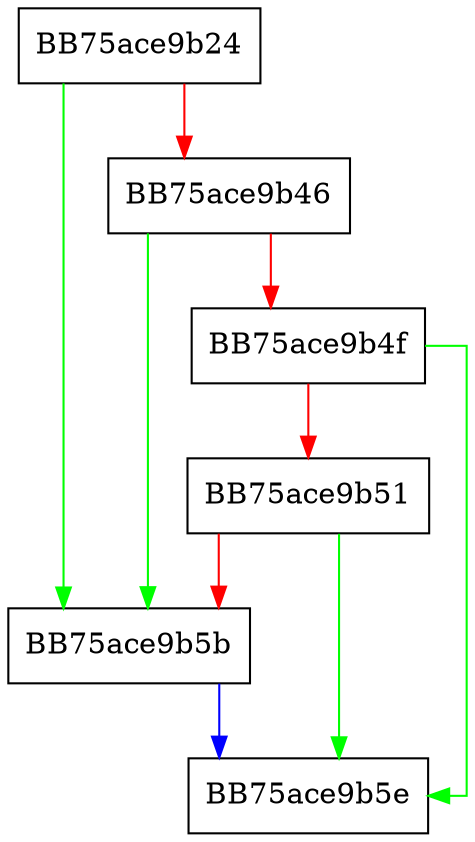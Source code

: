 digraph find {
  node [shape="box"];
  graph [splines=ortho];
  BB75ace9b24 -> BB75ace9b5b [color="green"];
  BB75ace9b24 -> BB75ace9b46 [color="red"];
  BB75ace9b46 -> BB75ace9b5b [color="green"];
  BB75ace9b46 -> BB75ace9b4f [color="red"];
  BB75ace9b4f -> BB75ace9b5e [color="green"];
  BB75ace9b4f -> BB75ace9b51 [color="red"];
  BB75ace9b51 -> BB75ace9b5e [color="green"];
  BB75ace9b51 -> BB75ace9b5b [color="red"];
  BB75ace9b5b -> BB75ace9b5e [color="blue"];
}